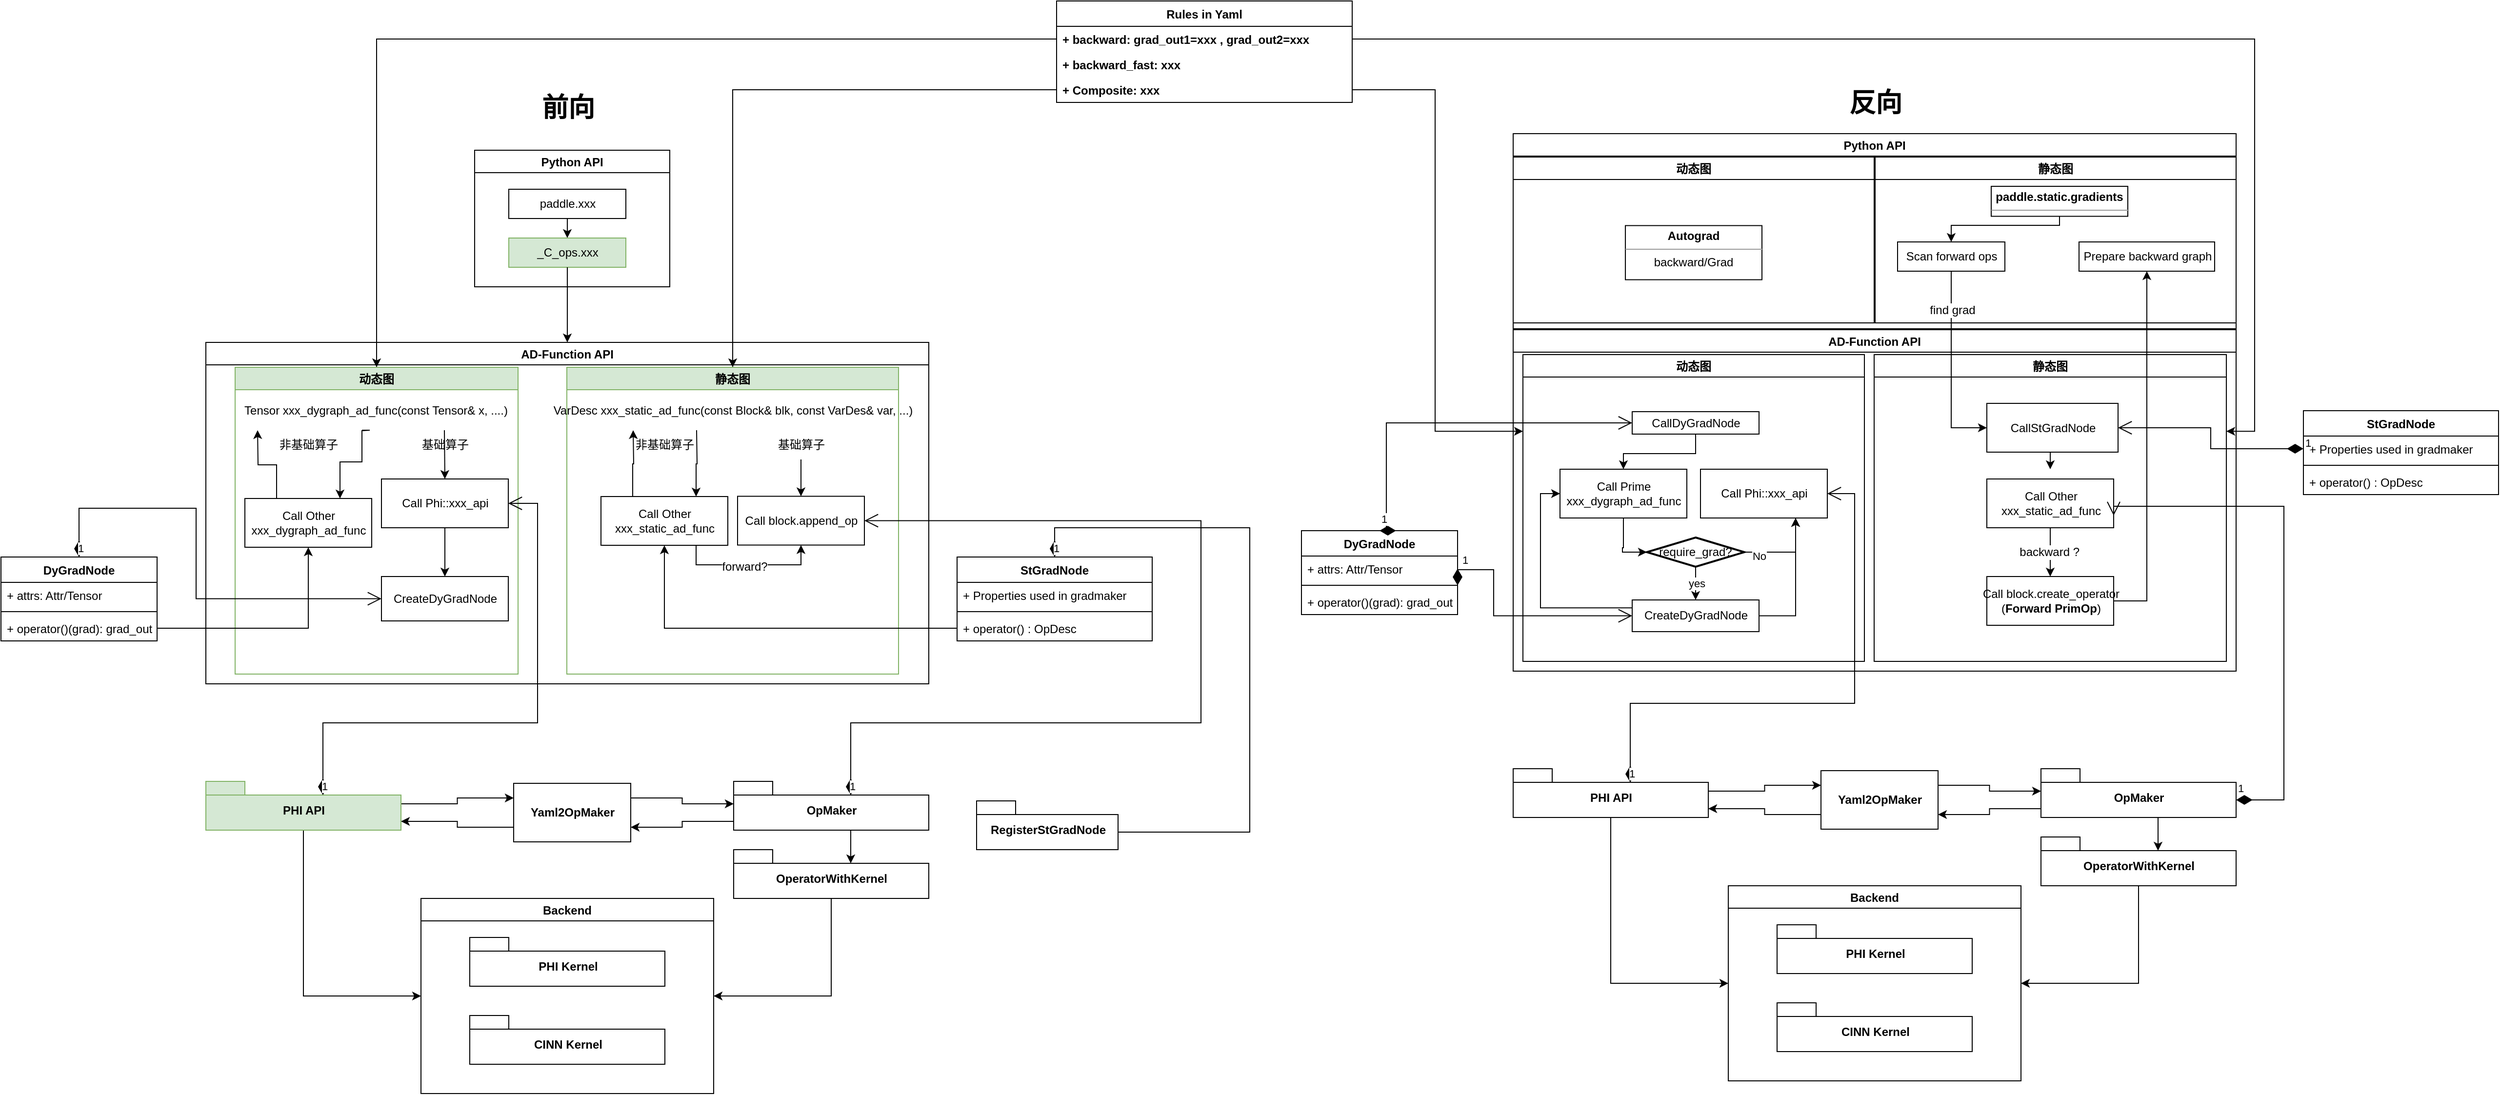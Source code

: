 <mxfile version="20.2.5" type="github">
  <diagram id="AyWnoLKwbGapCT2SXxWh" name="Page-1">
    <mxGraphModel dx="2111" dy="1885" grid="1" gridSize="10" guides="1" tooltips="1" connect="1" arrows="1" fold="1" page="1" pageScale="1" pageWidth="850" pageHeight="1100" math="0" shadow="0">
      <root>
        <mxCell id="0" />
        <mxCell id="1" parent="0" />
        <mxCell id="U-4zYPPOTee5trkrOgwL-1" value="Python API" style="swimlane;" parent="1" vertex="1">
          <mxGeometry x="375.5" y="73" width="200" height="140" as="geometry" />
        </mxCell>
        <mxCell id="U-4zYPPOTee5trkrOgwL-66" style="edgeStyle=orthogonalEdgeStyle;rounded=0;orthogonalLoop=1;jettySize=auto;html=1;exitX=0.5;exitY=1;exitDx=0;exitDy=0;entryX=0.5;entryY=0;entryDx=0;entryDy=0;" parent="U-4zYPPOTee5trkrOgwL-1" source="U-4zYPPOTee5trkrOgwL-5" target="U-4zYPPOTee5trkrOgwL-8" edge="1">
          <mxGeometry relative="1" as="geometry" />
        </mxCell>
        <mxCell id="U-4zYPPOTee5trkrOgwL-5" value="paddle.xxx" style="rounded=0;whiteSpace=wrap;html=1;" parent="U-4zYPPOTee5trkrOgwL-1" vertex="1">
          <mxGeometry x="35" y="40" width="120" height="30" as="geometry" />
        </mxCell>
        <mxCell id="U-4zYPPOTee5trkrOgwL-8" value="_C_ops.xxx" style="rounded=0;whiteSpace=wrap;html=1;fillColor=#d5e8d4;strokeColor=#82b366;" parent="U-4zYPPOTee5trkrOgwL-1" vertex="1">
          <mxGeometry x="35" y="90" width="120" height="30" as="geometry" />
        </mxCell>
        <mxCell id="U-4zYPPOTee5trkrOgwL-2" value="AD-Function API" style="swimlane;startSize=23;" parent="1" vertex="1">
          <mxGeometry x="100" y="270" width="741" height="350" as="geometry" />
        </mxCell>
        <mxCell id="U-4zYPPOTee5trkrOgwL-11" value="动态图" style="swimlane;fillColor=#d5e8d4;strokeColor=#82b366;" parent="U-4zYPPOTee5trkrOgwL-2" vertex="1">
          <mxGeometry x="30" y="25.5" width="290" height="314.5" as="geometry" />
        </mxCell>
        <mxCell id="U-4zYPPOTee5trkrOgwL-17" value="Call Other&lt;br&gt;xxx_dygraph_ad_func" style="html=1;" parent="U-4zYPPOTee5trkrOgwL-11" vertex="1">
          <mxGeometry x="10" y="134.5" width="130" height="50" as="geometry" />
        </mxCell>
        <mxCell id="U-4zYPPOTee5trkrOgwL-18" value="Tensor xxx_dygraph_ad_func(const Tensor&amp;amp; x, ....)" style="text;html=1;align=center;verticalAlign=middle;resizable=0;points=[];autosize=1;strokeColor=none;fillColor=none;" parent="U-4zYPPOTee5trkrOgwL-11" vertex="1">
          <mxGeometry x="-1" y="29.5" width="290" height="30" as="geometry" />
        </mxCell>
        <mxCell id="U-4zYPPOTee5trkrOgwL-21" style="edgeStyle=orthogonalEdgeStyle;rounded=0;orthogonalLoop=1;jettySize=auto;html=1;entryX=0.75;entryY=0;entryDx=0;entryDy=0;" parent="U-4zYPPOTee5trkrOgwL-11" target="U-4zYPPOTee5trkrOgwL-17" edge="1">
          <mxGeometry relative="1" as="geometry">
            <mxPoint x="53" y="74.5" as="targetPoint" />
            <mxPoint x="130" y="64.5" as="sourcePoint" />
            <Array as="points">
              <mxPoint x="138" y="65" />
              <mxPoint x="130" y="65" />
              <mxPoint x="130" y="97" />
              <mxPoint x="108" y="97" />
            </Array>
          </mxGeometry>
        </mxCell>
        <mxCell id="U-4zYPPOTee5trkrOgwL-23" value="CreateDyGradNode" style="html=1;" parent="U-4zYPPOTee5trkrOgwL-11" vertex="1">
          <mxGeometry x="150" y="214.5" width="130" height="45.5" as="geometry" />
        </mxCell>
        <mxCell id="U-4zYPPOTee5trkrOgwL-27" style="edgeStyle=orthogonalEdgeStyle;rounded=0;orthogonalLoop=1;jettySize=auto;html=1;exitX=0.5;exitY=1;exitDx=0;exitDy=0;entryX=0.5;entryY=0;entryDx=0;entryDy=0;" parent="U-4zYPPOTee5trkrOgwL-11" source="U-4zYPPOTee5trkrOgwL-24" target="U-4zYPPOTee5trkrOgwL-23" edge="1">
          <mxGeometry relative="1" as="geometry" />
        </mxCell>
        <mxCell id="U-4zYPPOTee5trkrOgwL-24" value="Call Phi::xxx_api" style="html=1;" parent="U-4zYPPOTee5trkrOgwL-11" vertex="1">
          <mxGeometry x="150" y="114.5" width="130" height="50" as="geometry" />
        </mxCell>
        <mxCell id="U-4zYPPOTee5trkrOgwL-28" style="edgeStyle=orthogonalEdgeStyle;rounded=0;orthogonalLoop=1;jettySize=auto;html=1;exitX=0.5;exitY=1;exitDx=0;exitDy=0;entryX=0.5;entryY=0;entryDx=0;entryDy=0;" parent="U-4zYPPOTee5trkrOgwL-11" target="U-4zYPPOTee5trkrOgwL-24" edge="1">
          <mxGeometry relative="1" as="geometry">
            <mxPoint x="214.5" y="64.5" as="sourcePoint" />
            <mxPoint x="214.5" y="134.5" as="targetPoint" />
          </mxGeometry>
        </mxCell>
        <mxCell id="U-4zYPPOTee5trkrOgwL-157" value="非基础算子" style="text;html=1;align=center;verticalAlign=middle;resizable=0;points=[];autosize=1;strokeColor=none;fillColor=none;" parent="U-4zYPPOTee5trkrOgwL-11" vertex="1">
          <mxGeometry x="35" y="64.5" width="80" height="30" as="geometry" />
        </mxCell>
        <mxCell id="U-4zYPPOTee5trkrOgwL-158" value="基础算子" style="text;html=1;align=center;verticalAlign=middle;resizable=0;points=[];autosize=1;strokeColor=none;fillColor=none;" parent="U-4zYPPOTee5trkrOgwL-11" vertex="1">
          <mxGeometry x="180" y="64.5" width="70" height="30" as="geometry" />
        </mxCell>
        <mxCell id="U-4zYPPOTee5trkrOgwL-12" value="静态图" style="swimlane;fillColor=#d5e8d4;strokeColor=#82b366;" parent="U-4zYPPOTee5trkrOgwL-2" vertex="1">
          <mxGeometry x="370" y="25.5" width="340" height="314.5" as="geometry" />
        </mxCell>
        <mxCell id="U-4zYPPOTee5trkrOgwL-29" value="VarDesc xxx_static_ad_func(const Block&amp;amp; blk, const VarDes&amp;amp; var, ...)" style="text;html=1;align=center;verticalAlign=middle;resizable=0;points=[];autosize=1;strokeColor=none;fillColor=none;" parent="U-4zYPPOTee5trkrOgwL-12" vertex="1">
          <mxGeometry x="-25" y="29.5" width="390" height="30" as="geometry" />
        </mxCell>
        <mxCell id="QqBWsTk6ncDFSa_v0es3-14" style="edgeStyle=orthogonalEdgeStyle;rounded=0;orthogonalLoop=1;jettySize=auto;html=1;exitX=0.75;exitY=1;exitDx=0;exitDy=0;entryX=0.5;entryY=1;entryDx=0;entryDy=0;fontSize=12;" edge="1" parent="U-4zYPPOTee5trkrOgwL-12" source="U-4zYPPOTee5trkrOgwL-41" target="U-4zYPPOTee5trkrOgwL-46">
          <mxGeometry relative="1" as="geometry" />
        </mxCell>
        <mxCell id="QqBWsTk6ncDFSa_v0es3-17" value="forward?" style="edgeLabel;html=1;align=center;verticalAlign=middle;resizable=0;points=[];fontSize=12;" vertex="1" connectable="0" parent="QqBWsTk6ncDFSa_v0es3-14">
          <mxGeometry x="-0.073" y="-2" relative="1" as="geometry">
            <mxPoint x="1" as="offset" />
          </mxGeometry>
        </mxCell>
        <mxCell id="U-4zYPPOTee5trkrOgwL-41" value="Call Other&lt;br&gt;xxx_static_ad_func" style="html=1;" parent="U-4zYPPOTee5trkrOgwL-12" vertex="1">
          <mxGeometry x="35" y="132.5" width="130" height="50" as="geometry" />
        </mxCell>
        <mxCell id="U-4zYPPOTee5trkrOgwL-42" style="edgeStyle=orthogonalEdgeStyle;rounded=0;orthogonalLoop=1;jettySize=auto;html=1;exitX=0.4;exitY=1.167;exitDx=0;exitDy=0;entryX=0.75;entryY=0;entryDx=0;entryDy=0;exitPerimeter=0;" parent="U-4zYPPOTee5trkrOgwL-12" target="U-4zYPPOTee5trkrOgwL-41" edge="1">
          <mxGeometry relative="1" as="geometry">
            <mxPoint x="-32" y="-221" as="targetPoint" />
            <mxPoint x="133" y="64.51" as="sourcePoint" />
          </mxGeometry>
        </mxCell>
        <mxCell id="U-4zYPPOTee5trkrOgwL-46" value="Call block.append_op" style="html=1;" parent="U-4zYPPOTee5trkrOgwL-12" vertex="1">
          <mxGeometry x="175" y="132.25" width="130" height="50" as="geometry" />
        </mxCell>
        <mxCell id="U-4zYPPOTee5trkrOgwL-47" style="edgeStyle=orthogonalEdgeStyle;rounded=0;orthogonalLoop=1;jettySize=auto;html=1;exitX=0.5;exitY=1;exitDx=0;exitDy=0;entryX=0.5;entryY=0;entryDx=0;entryDy=0;startArrow=none;" parent="U-4zYPPOTee5trkrOgwL-12" source="U-4zYPPOTee5trkrOgwL-174" target="U-4zYPPOTee5trkrOgwL-46" edge="1">
          <mxGeometry relative="1" as="geometry">
            <mxPoint x="239.5" y="64.5" as="sourcePoint" />
            <mxPoint x="129.5" y="-161" as="targetPoint" />
          </mxGeometry>
        </mxCell>
        <mxCell id="U-4zYPPOTee5trkrOgwL-48" style="edgeStyle=orthogonalEdgeStyle;rounded=0;orthogonalLoop=1;jettySize=auto;html=1;exitX=0.25;exitY=0;exitDx=0;exitDy=0;" parent="U-4zYPPOTee5trkrOgwL-12" source="U-4zYPPOTee5trkrOgwL-41" edge="1">
          <mxGeometry relative="1" as="geometry">
            <mxPoint x="68" y="64.5" as="targetPoint" />
          </mxGeometry>
        </mxCell>
        <mxCell id="U-4zYPPOTee5trkrOgwL-173" value="非基础算子" style="text;html=1;align=center;verticalAlign=middle;resizable=0;points=[];autosize=1;strokeColor=none;fillColor=none;" parent="U-4zYPPOTee5trkrOgwL-12" vertex="1">
          <mxGeometry x="60" y="64.5" width="80" height="30" as="geometry" />
        </mxCell>
        <mxCell id="U-4zYPPOTee5trkrOgwL-174" value="基础算子" style="text;html=1;align=center;verticalAlign=middle;resizable=0;points=[];autosize=1;strokeColor=none;fillColor=none;" parent="U-4zYPPOTee5trkrOgwL-12" vertex="1">
          <mxGeometry x="205" y="64.5" width="70" height="30" as="geometry" />
        </mxCell>
        <mxCell id="U-4zYPPOTee5trkrOgwL-20" style="edgeStyle=orthogonalEdgeStyle;rounded=0;orthogonalLoop=1;jettySize=auto;html=1;exitX=0.25;exitY=0;exitDx=0;exitDy=0;" parent="1" source="U-4zYPPOTee5trkrOgwL-17" edge="1">
          <mxGeometry relative="1" as="geometry">
            <mxPoint x="153" y="360" as="targetPoint" />
          </mxGeometry>
        </mxCell>
        <mxCell id="U-4zYPPOTee5trkrOgwL-49" value="StGradNode" style="swimlane;fontStyle=1;align=center;verticalAlign=top;childLayout=stackLayout;horizontal=1;startSize=26;horizontalStack=0;resizeParent=1;resizeParentMax=0;resizeLast=0;collapsible=1;marginBottom=0;" parent="1" vertex="1">
          <mxGeometry x="870" y="490" width="200" height="86" as="geometry" />
        </mxCell>
        <mxCell id="U-4zYPPOTee5trkrOgwL-50" value="+ Properties used in gradmaker" style="text;strokeColor=none;fillColor=none;align=left;verticalAlign=top;spacingLeft=4;spacingRight=4;overflow=hidden;rotatable=0;points=[[0,0.5],[1,0.5]];portConstraint=eastwest;" parent="U-4zYPPOTee5trkrOgwL-49" vertex="1">
          <mxGeometry y="26" width="200" height="26" as="geometry" />
        </mxCell>
        <mxCell id="U-4zYPPOTee5trkrOgwL-51" value="" style="line;strokeWidth=1;fillColor=none;align=left;verticalAlign=middle;spacingTop=-1;spacingLeft=3;spacingRight=3;rotatable=0;labelPosition=right;points=[];portConstraint=eastwest;" parent="U-4zYPPOTee5trkrOgwL-49" vertex="1">
          <mxGeometry y="52" width="200" height="8" as="geometry" />
        </mxCell>
        <mxCell id="U-4zYPPOTee5trkrOgwL-52" value="+ operator() : OpDesc" style="text;strokeColor=none;fillColor=none;align=left;verticalAlign=top;spacingLeft=4;spacingRight=4;overflow=hidden;rotatable=0;points=[[0,0.5],[1,0.5]];portConstraint=eastwest;" parent="U-4zYPPOTee5trkrOgwL-49" vertex="1">
          <mxGeometry y="60" width="200" height="26" as="geometry" />
        </mxCell>
        <mxCell id="U-4zYPPOTee5trkrOgwL-53" value="DyGradNode" style="swimlane;fontStyle=1;align=center;verticalAlign=top;childLayout=stackLayout;horizontal=1;startSize=26;horizontalStack=0;resizeParent=1;resizeParentMax=0;resizeLast=0;collapsible=1;marginBottom=0;" parent="1" vertex="1">
          <mxGeometry x="-110" y="490" width="160" height="86" as="geometry" />
        </mxCell>
        <mxCell id="U-4zYPPOTee5trkrOgwL-54" value="+ attrs: Attr/Tensor" style="text;strokeColor=none;fillColor=none;align=left;verticalAlign=top;spacingLeft=4;spacingRight=4;overflow=hidden;rotatable=0;points=[[0,0.5],[1,0.5]];portConstraint=eastwest;" parent="U-4zYPPOTee5trkrOgwL-53" vertex="1">
          <mxGeometry y="26" width="160" height="26" as="geometry" />
        </mxCell>
        <mxCell id="U-4zYPPOTee5trkrOgwL-55" value="" style="line;strokeWidth=1;fillColor=none;align=left;verticalAlign=middle;spacingTop=-1;spacingLeft=3;spacingRight=3;rotatable=0;labelPosition=right;points=[];portConstraint=eastwest;" parent="U-4zYPPOTee5trkrOgwL-53" vertex="1">
          <mxGeometry y="52" width="160" height="8" as="geometry" />
        </mxCell>
        <mxCell id="U-4zYPPOTee5trkrOgwL-56" value="+ operator()(grad): grad_out" style="text;strokeColor=none;fillColor=none;align=left;verticalAlign=top;spacingLeft=4;spacingRight=4;overflow=hidden;rotatable=0;points=[[0,0.5],[1,0.5]];portConstraint=eastwest;" parent="U-4zYPPOTee5trkrOgwL-53" vertex="1">
          <mxGeometry y="60" width="160" height="26" as="geometry" />
        </mxCell>
        <mxCell id="U-4zYPPOTee5trkrOgwL-61" value="1" style="endArrow=open;html=1;endSize=12;startArrow=diamondThin;startSize=14;startFill=1;edgeStyle=orthogonalEdgeStyle;align=left;verticalAlign=bottom;rounded=0;exitX=0.5;exitY=0;exitDx=0;exitDy=0;entryX=0;entryY=0;entryDx=70;entryDy=32;entryPerimeter=0;" parent="1" source="U-4zYPPOTee5trkrOgwL-49" target="QqBWsTk6ncDFSa_v0es3-11" edge="1">
          <mxGeometry x="-1" y="3" relative="1" as="geometry">
            <mxPoint x="910" y="330" as="sourcePoint" />
            <mxPoint x="1020" y="752" as="targetPoint" />
            <Array as="points">
              <mxPoint x="970" y="460" />
              <mxPoint x="1170" y="460" />
              <mxPoint x="1170" y="772" />
            </Array>
          </mxGeometry>
        </mxCell>
        <mxCell id="U-4zYPPOTee5trkrOgwL-62" value="1" style="endArrow=open;html=1;endSize=12;startArrow=diamondThin;startSize=14;startFill=1;edgeStyle=orthogonalEdgeStyle;align=left;verticalAlign=bottom;rounded=0;exitX=0.5;exitY=0;exitDx=0;exitDy=0;entryX=0;entryY=0.5;entryDx=0;entryDy=0;" parent="1" source="U-4zYPPOTee5trkrOgwL-53" target="U-4zYPPOTee5trkrOgwL-23" edge="1">
          <mxGeometry x="-1" y="3" relative="1" as="geometry">
            <mxPoint x="-60" y="410" as="sourcePoint" />
            <mxPoint x="100" y="410" as="targetPoint" />
            <Array as="points">
              <mxPoint x="-30" y="440" />
              <mxPoint x="90" y="440" />
              <mxPoint x="90" y="533" />
            </Array>
          </mxGeometry>
        </mxCell>
        <mxCell id="U-4zYPPOTee5trkrOgwL-67" style="edgeStyle=orthogonalEdgeStyle;rounded=0;orthogonalLoop=1;jettySize=auto;html=1;exitX=0.5;exitY=1;exitDx=0;exitDy=0;entryX=0.5;entryY=0;entryDx=0;entryDy=0;" parent="1" source="U-4zYPPOTee5trkrOgwL-8" target="U-4zYPPOTee5trkrOgwL-2" edge="1">
          <mxGeometry relative="1" as="geometry" />
        </mxCell>
        <mxCell id="U-4zYPPOTee5trkrOgwL-72" style="edgeStyle=orthogonalEdgeStyle;rounded=0;orthogonalLoop=1;jettySize=auto;html=1;exitX=0;exitY=0;exitDx=200;exitDy=23;exitPerimeter=0;entryX=0;entryY=0.25;entryDx=0;entryDy=0;" parent="1" source="U-4zYPPOTee5trkrOgwL-69" target="U-4zYPPOTee5trkrOgwL-87" edge="1">
          <mxGeometry relative="1" as="geometry" />
        </mxCell>
        <mxCell id="U-4zYPPOTee5trkrOgwL-75" style="edgeStyle=orthogonalEdgeStyle;rounded=0;orthogonalLoop=1;jettySize=auto;html=1;exitX=0.5;exitY=1;exitDx=0;exitDy=0;exitPerimeter=0;entryX=0;entryY=0.5;entryDx=0;entryDy=0;" parent="1" source="U-4zYPPOTee5trkrOgwL-69" target="U-4zYPPOTee5trkrOgwL-79" edge="1">
          <mxGeometry relative="1" as="geometry">
            <mxPoint x="248" y="992.0" as="targetPoint" />
          </mxGeometry>
        </mxCell>
        <mxCell id="U-4zYPPOTee5trkrOgwL-69" value="PHI API" style="shape=folder;fontStyle=1;spacingTop=10;tabWidth=40;tabHeight=14;tabPosition=left;html=1;fillColor=#d5e8d4;strokeColor=#82b366;" parent="1" vertex="1">
          <mxGeometry x="100" y="720" width="200" height="50" as="geometry" />
        </mxCell>
        <mxCell id="U-4zYPPOTee5trkrOgwL-76" style="edgeStyle=orthogonalEdgeStyle;rounded=0;orthogonalLoop=1;jettySize=auto;html=1;exitX=0.5;exitY=1;exitDx=0;exitDy=0;exitPerimeter=0;entryX=0;entryY=0;entryDx=120;entryDy=14;entryPerimeter=0;" parent="1" source="U-4zYPPOTee5trkrOgwL-70" target="U-4zYPPOTee5trkrOgwL-71" edge="1">
          <mxGeometry relative="1" as="geometry" />
        </mxCell>
        <mxCell id="U-4zYPPOTee5trkrOgwL-91" style="edgeStyle=orthogonalEdgeStyle;rounded=0;orthogonalLoop=1;jettySize=auto;html=1;exitX=0;exitY=0;exitDx=0;exitDy=41;exitPerimeter=0;entryX=1;entryY=0.75;entryDx=0;entryDy=0;" parent="1" source="U-4zYPPOTee5trkrOgwL-70" target="U-4zYPPOTee5trkrOgwL-87" edge="1">
          <mxGeometry relative="1" as="geometry" />
        </mxCell>
        <mxCell id="U-4zYPPOTee5trkrOgwL-70" value="OpMaker" style="shape=folder;fontStyle=1;spacingTop=10;tabWidth=40;tabHeight=14;tabPosition=left;html=1;" parent="1" vertex="1">
          <mxGeometry x="641" y="720" width="200" height="50" as="geometry" />
        </mxCell>
        <mxCell id="U-4zYPPOTee5trkrOgwL-82" style="edgeStyle=orthogonalEdgeStyle;rounded=0;orthogonalLoop=1;jettySize=auto;html=1;exitX=0.5;exitY=1;exitDx=0;exitDy=0;exitPerimeter=0;entryX=1;entryY=0.5;entryDx=0;entryDy=0;" parent="1" source="U-4zYPPOTee5trkrOgwL-71" target="U-4zYPPOTee5trkrOgwL-79" edge="1">
          <mxGeometry relative="1" as="geometry" />
        </mxCell>
        <mxCell id="U-4zYPPOTee5trkrOgwL-71" value="OperatorWithKernel" style="shape=folder;fontStyle=1;spacingTop=10;tabWidth=40;tabHeight=14;tabPosition=left;html=1;" parent="1" vertex="1">
          <mxGeometry x="641" y="790" width="200" height="50" as="geometry" />
        </mxCell>
        <mxCell id="U-4zYPPOTee5trkrOgwL-79" value="Backend" style="swimlane;" parent="1" vertex="1">
          <mxGeometry x="320.5" y="840" width="300" height="200" as="geometry" />
        </mxCell>
        <mxCell id="U-4zYPPOTee5trkrOgwL-80" value="PHI Kernel" style="shape=folder;fontStyle=1;spacingTop=10;tabWidth=40;tabHeight=14;tabPosition=left;html=1;" parent="U-4zYPPOTee5trkrOgwL-79" vertex="1">
          <mxGeometry x="50" y="40" width="200" height="50" as="geometry" />
        </mxCell>
        <mxCell id="U-4zYPPOTee5trkrOgwL-81" value="CINN Kernel" style="shape=folder;fontStyle=1;spacingTop=10;tabWidth=40;tabHeight=14;tabPosition=left;html=1;" parent="U-4zYPPOTee5trkrOgwL-79" vertex="1">
          <mxGeometry x="50" y="120" width="200" height="50" as="geometry" />
        </mxCell>
        <mxCell id="U-4zYPPOTee5trkrOgwL-88" style="edgeStyle=orthogonalEdgeStyle;rounded=0;orthogonalLoop=1;jettySize=auto;html=1;exitX=1;exitY=0.25;exitDx=0;exitDy=0;entryX=0;entryY=0;entryDx=0;entryDy=23;entryPerimeter=0;" parent="1" source="U-4zYPPOTee5trkrOgwL-87" target="U-4zYPPOTee5trkrOgwL-70" edge="1">
          <mxGeometry relative="1" as="geometry" />
        </mxCell>
        <mxCell id="U-4zYPPOTee5trkrOgwL-92" style="edgeStyle=orthogonalEdgeStyle;rounded=0;orthogonalLoop=1;jettySize=auto;html=1;exitX=0;exitY=0.75;exitDx=0;exitDy=0;entryX=0;entryY=0;entryDx=200;entryDy=41;entryPerimeter=0;" parent="1" source="U-4zYPPOTee5trkrOgwL-87" target="U-4zYPPOTee5trkrOgwL-69" edge="1">
          <mxGeometry relative="1" as="geometry" />
        </mxCell>
        <mxCell id="U-4zYPPOTee5trkrOgwL-87" value="&lt;b&gt;Yaml2OpMaker&lt;/b&gt;" style="rounded=0;whiteSpace=wrap;html=1;" parent="1" vertex="1">
          <mxGeometry x="415.5" y="722" width="120" height="60" as="geometry" />
        </mxCell>
        <mxCell id="U-4zYPPOTee5trkrOgwL-94" value="Python API" style="swimlane;" parent="1" vertex="1">
          <mxGeometry x="1440" y="56" width="741" height="200" as="geometry" />
        </mxCell>
        <mxCell id="U-4zYPPOTee5trkrOgwL-151" value="静态图" style="swimlane;" parent="U-4zYPPOTee5trkrOgwL-94" vertex="1">
          <mxGeometry x="371" y="24" width="370" height="170" as="geometry" />
        </mxCell>
        <mxCell id="U-4zYPPOTee5trkrOgwL-186" style="edgeStyle=orthogonalEdgeStyle;rounded=0;orthogonalLoop=1;jettySize=auto;html=1;exitX=0.5;exitY=1;exitDx=0;exitDy=0;entryX=0.5;entryY=0;entryDx=0;entryDy=0;" parent="U-4zYPPOTee5trkrOgwL-151" source="U-4zYPPOTee5trkrOgwL-154" target="U-4zYPPOTee5trkrOgwL-156" edge="1">
          <mxGeometry relative="1" as="geometry">
            <Array as="points">
              <mxPoint x="189" y="70" />
              <mxPoint x="78" y="70" />
            </Array>
          </mxGeometry>
        </mxCell>
        <mxCell id="U-4zYPPOTee5trkrOgwL-154" value="&lt;p style=&quot;margin:0px;margin-top:4px;text-align:center;&quot;&gt;&lt;b&gt;paddle.static.gradients&lt;/b&gt;&lt;/p&gt;&lt;hr size=&quot;1&quot;&gt;&lt;div style=&quot;text-align: center; height: 2px;&quot;&gt;&lt;br&gt;&lt;/div&gt;" style="verticalAlign=top;align=left;overflow=fill;fontSize=12;fontFamily=Helvetica;html=1;" parent="U-4zYPPOTee5trkrOgwL-151" vertex="1">
          <mxGeometry x="119" y="30" width="140" height="30.75" as="geometry" />
        </mxCell>
        <mxCell id="U-4zYPPOTee5trkrOgwL-156" value="Scan forward ops" style="html=1;" parent="U-4zYPPOTee5trkrOgwL-151" vertex="1">
          <mxGeometry x="23" y="87" width="110" height="30" as="geometry" />
        </mxCell>
        <mxCell id="QqBWsTk6ncDFSa_v0es3-1" value="Prepare backward graph" style="html=1;" vertex="1" parent="U-4zYPPOTee5trkrOgwL-151">
          <mxGeometry x="209" y="87" width="139" height="30" as="geometry" />
        </mxCell>
        <mxCell id="U-4zYPPOTee5trkrOgwL-98" value="AD-Function API" style="swimlane;startSize=23;" parent="1" vertex="1">
          <mxGeometry x="1440" y="257" width="741" height="350" as="geometry" />
        </mxCell>
        <mxCell id="U-4zYPPOTee5trkrOgwL-99" value="动态图" style="swimlane;" parent="U-4zYPPOTee5trkrOgwL-98" vertex="1">
          <mxGeometry x="10" y="25.5" width="350" height="314.5" as="geometry" />
        </mxCell>
        <mxCell id="U-4zYPPOTee5trkrOgwL-162" style="edgeStyle=orthogonalEdgeStyle;rounded=0;orthogonalLoop=1;jettySize=auto;html=1;exitX=0.5;exitY=1;exitDx=0;exitDy=0;entryX=0;entryY=0.5;entryDx=0;entryDy=0;entryPerimeter=0;" parent="U-4zYPPOTee5trkrOgwL-99" source="U-4zYPPOTee5trkrOgwL-100" target="U-4zYPPOTee5trkrOgwL-161" edge="1">
          <mxGeometry relative="1" as="geometry">
            <Array as="points">
              <mxPoint x="103" y="198" />
              <mxPoint x="102" y="203" />
            </Array>
          </mxGeometry>
        </mxCell>
        <mxCell id="U-4zYPPOTee5trkrOgwL-100" value="Call Prime&lt;br&gt;xxx_dygraph_ad_func" style="html=1;" parent="U-4zYPPOTee5trkrOgwL-99" vertex="1">
          <mxGeometry x="38" y="117.5" width="130" height="50" as="geometry" />
        </mxCell>
        <mxCell id="U-4zYPPOTee5trkrOgwL-106" value="Call Phi::xxx_api" style="html=1;" parent="U-4zYPPOTee5trkrOgwL-99" vertex="1">
          <mxGeometry x="182" y="117.5" width="130" height="50" as="geometry" />
        </mxCell>
        <mxCell id="U-4zYPPOTee5trkrOgwL-159" value="CallDyGradNode" style="html=1;" parent="U-4zYPPOTee5trkrOgwL-99" vertex="1">
          <mxGeometry x="112" y="58.5" width="130" height="23" as="geometry" />
        </mxCell>
        <mxCell id="U-4zYPPOTee5trkrOgwL-118" style="edgeStyle=orthogonalEdgeStyle;rounded=0;orthogonalLoop=1;jettySize=auto;html=1;exitX=0.5;exitY=1;exitDx=0;exitDy=0;entryX=0.5;entryY=0;entryDx=0;entryDy=0;" parent="U-4zYPPOTee5trkrOgwL-99" source="U-4zYPPOTee5trkrOgwL-159" target="U-4zYPPOTee5trkrOgwL-100" edge="1">
          <mxGeometry relative="1" as="geometry">
            <mxPoint x="75" y="64.5" as="targetPoint" />
          </mxGeometry>
        </mxCell>
        <mxCell id="U-4zYPPOTee5trkrOgwL-165" style="edgeStyle=orthogonalEdgeStyle;rounded=0;orthogonalLoop=1;jettySize=auto;html=1;exitX=0.5;exitY=1;exitDx=0;exitDy=0;exitPerimeter=0;entryX=0.5;entryY=0;entryDx=0;entryDy=0;" parent="U-4zYPPOTee5trkrOgwL-99" source="U-4zYPPOTee5trkrOgwL-161" target="U-4zYPPOTee5trkrOgwL-164" edge="1">
          <mxGeometry relative="1" as="geometry" />
        </mxCell>
        <mxCell id="U-4zYPPOTee5trkrOgwL-168" value="yes" style="edgeLabel;html=1;align=center;verticalAlign=middle;resizable=0;points=[];" parent="U-4zYPPOTee5trkrOgwL-165" vertex="1" connectable="0">
          <mxGeometry x="-0.03" y="1" relative="1" as="geometry">
            <mxPoint as="offset" />
          </mxGeometry>
        </mxCell>
        <mxCell id="U-4zYPPOTee5trkrOgwL-169" style="edgeStyle=orthogonalEdgeStyle;rounded=0;orthogonalLoop=1;jettySize=auto;html=1;exitX=1;exitY=0.5;exitDx=0;exitDy=0;exitPerimeter=0;entryX=0.75;entryY=1;entryDx=0;entryDy=0;" parent="U-4zYPPOTee5trkrOgwL-99" source="U-4zYPPOTee5trkrOgwL-161" target="U-4zYPPOTee5trkrOgwL-106" edge="1">
          <mxGeometry relative="1" as="geometry" />
        </mxCell>
        <mxCell id="U-4zYPPOTee5trkrOgwL-170" value="No" style="edgeLabel;html=1;align=center;verticalAlign=middle;resizable=0;points=[];" parent="U-4zYPPOTee5trkrOgwL-169" vertex="1" connectable="0">
          <mxGeometry x="-0.661" y="-4" relative="1" as="geometry">
            <mxPoint as="offset" />
          </mxGeometry>
        </mxCell>
        <mxCell id="U-4zYPPOTee5trkrOgwL-161" value="require_grad?" style="strokeWidth=2;html=1;shape=mxgraph.flowchart.decision;whiteSpace=wrap;" parent="U-4zYPPOTee5trkrOgwL-99" vertex="1">
          <mxGeometry x="127" y="187.5" width="100" height="30" as="geometry" />
        </mxCell>
        <mxCell id="U-4zYPPOTee5trkrOgwL-167" style="edgeStyle=orthogonalEdgeStyle;rounded=0;orthogonalLoop=1;jettySize=auto;html=1;exitX=1;exitY=0.5;exitDx=0;exitDy=0;entryX=0.75;entryY=1;entryDx=0;entryDy=0;" parent="U-4zYPPOTee5trkrOgwL-99" source="U-4zYPPOTee5trkrOgwL-164" target="U-4zYPPOTee5trkrOgwL-106" edge="1">
          <mxGeometry relative="1" as="geometry" />
        </mxCell>
        <mxCell id="QqBWsTk6ncDFSa_v0es3-8" style="edgeStyle=orthogonalEdgeStyle;rounded=0;orthogonalLoop=1;jettySize=auto;html=1;exitX=0;exitY=0.25;exitDx=0;exitDy=0;entryX=0;entryY=0.5;entryDx=0;entryDy=0;fontSize=27;" edge="1" parent="U-4zYPPOTee5trkrOgwL-99" source="U-4zYPPOTee5trkrOgwL-164" target="U-4zYPPOTee5trkrOgwL-100">
          <mxGeometry relative="1" as="geometry" />
        </mxCell>
        <mxCell id="U-4zYPPOTee5trkrOgwL-164" value="CreateDyGradNode" style="html=1;" parent="U-4zYPPOTee5trkrOgwL-99" vertex="1">
          <mxGeometry x="112" y="251.5" width="130" height="32.5" as="geometry" />
        </mxCell>
        <mxCell id="U-4zYPPOTee5trkrOgwL-108" value="静态图" style="swimlane;" parent="U-4zYPPOTee5trkrOgwL-98" vertex="1">
          <mxGeometry x="370" y="25.5" width="361" height="314.5" as="geometry" />
        </mxCell>
        <mxCell id="U-4zYPPOTee5trkrOgwL-116" style="edgeStyle=orthogonalEdgeStyle;rounded=0;orthogonalLoop=1;jettySize=auto;html=1;entryX=0.5;entryY=0;entryDx=0;entryDy=0;exitX=0.5;exitY=1;exitDx=0;exitDy=0;" parent="U-4zYPPOTee5trkrOgwL-108" source="U-4zYPPOTee5trkrOgwL-172" edge="1">
          <mxGeometry relative="1" as="geometry">
            <mxPoint x="175" y="97.5" as="sourcePoint" />
            <mxPoint x="180.5" y="117.5" as="targetPoint" />
          </mxGeometry>
        </mxCell>
        <mxCell id="U-4zYPPOTee5trkrOgwL-172" value="CallStGradNode" style="html=1;" parent="U-4zYPPOTee5trkrOgwL-108" vertex="1">
          <mxGeometry x="115.5" y="50" width="134.5" height="50" as="geometry" />
        </mxCell>
        <mxCell id="QqBWsTk6ncDFSa_v0es3-12" value="Call block.create_operator&lt;br&gt;(&lt;b&gt;Forward PrimOp&lt;/b&gt;)" style="html=1;" vertex="1" parent="U-4zYPPOTee5trkrOgwL-108">
          <mxGeometry x="115.5" y="227.5" width="130" height="50" as="geometry" />
        </mxCell>
        <mxCell id="QqBWsTk6ncDFSa_v0es3-18" value="backward ?&amp;nbsp;" style="edgeStyle=orthogonalEdgeStyle;rounded=0;orthogonalLoop=1;jettySize=auto;html=1;exitX=0.5;exitY=1;exitDx=0;exitDy=0;entryX=0.5;entryY=0;entryDx=0;entryDy=0;fontSize=12;" edge="1" parent="U-4zYPPOTee5trkrOgwL-108" source="QqBWsTk6ncDFSa_v0es3-13" target="QqBWsTk6ncDFSa_v0es3-12">
          <mxGeometry relative="1" as="geometry" />
        </mxCell>
        <mxCell id="QqBWsTk6ncDFSa_v0es3-13" value="Call Other&lt;br&gt;xxx_static_ad_func" style="html=1;" vertex="1" parent="U-4zYPPOTee5trkrOgwL-108">
          <mxGeometry x="115.5" y="127.5" width="130" height="50" as="geometry" />
        </mxCell>
        <mxCell id="U-4zYPPOTee5trkrOgwL-119" value="StGradNode" style="swimlane;fontStyle=1;align=center;verticalAlign=top;childLayout=stackLayout;horizontal=1;startSize=26;horizontalStack=0;resizeParent=1;resizeParentMax=0;resizeLast=0;collapsible=1;marginBottom=0;" parent="1" vertex="1">
          <mxGeometry x="2250" y="340" width="200" height="86" as="geometry" />
        </mxCell>
        <mxCell id="U-4zYPPOTee5trkrOgwL-120" value="+ Properties used in gradmaker" style="text;strokeColor=none;fillColor=none;align=left;verticalAlign=top;spacingLeft=4;spacingRight=4;overflow=hidden;rotatable=0;points=[[0,0.5],[1,0.5]];portConstraint=eastwest;" parent="U-4zYPPOTee5trkrOgwL-119" vertex="1">
          <mxGeometry y="26" width="200" height="26" as="geometry" />
        </mxCell>
        <mxCell id="U-4zYPPOTee5trkrOgwL-121" value="" style="line;strokeWidth=1;fillColor=none;align=left;verticalAlign=middle;spacingTop=-1;spacingLeft=3;spacingRight=3;rotatable=0;labelPosition=right;points=[];portConstraint=eastwest;" parent="U-4zYPPOTee5trkrOgwL-119" vertex="1">
          <mxGeometry y="52" width="200" height="8" as="geometry" />
        </mxCell>
        <mxCell id="U-4zYPPOTee5trkrOgwL-122" value="+ operator() : OpDesc" style="text;strokeColor=none;fillColor=none;align=left;verticalAlign=top;spacingLeft=4;spacingRight=4;overflow=hidden;rotatable=0;points=[[0,0.5],[1,0.5]];portConstraint=eastwest;" parent="U-4zYPPOTee5trkrOgwL-119" vertex="1">
          <mxGeometry y="60" width="200" height="26" as="geometry" />
        </mxCell>
        <mxCell id="U-4zYPPOTee5trkrOgwL-130" style="edgeStyle=orthogonalEdgeStyle;rounded=0;orthogonalLoop=1;jettySize=auto;html=1;exitX=0;exitY=0;exitDx=200;exitDy=23;exitPerimeter=0;entryX=0;entryY=0.25;entryDx=0;entryDy=0;" parent="1" source="U-4zYPPOTee5trkrOgwL-132" target="U-4zYPPOTee5trkrOgwL-145" edge="1">
          <mxGeometry relative="1" as="geometry" />
        </mxCell>
        <mxCell id="U-4zYPPOTee5trkrOgwL-131" style="edgeStyle=orthogonalEdgeStyle;rounded=0;orthogonalLoop=1;jettySize=auto;html=1;exitX=0.5;exitY=1;exitDx=0;exitDy=0;exitPerimeter=0;entryX=0;entryY=0.5;entryDx=0;entryDy=0;" parent="1" source="U-4zYPPOTee5trkrOgwL-132" target="U-4zYPPOTee5trkrOgwL-138" edge="1">
          <mxGeometry relative="1" as="geometry">
            <mxPoint x="1588" y="979.0" as="targetPoint" />
          </mxGeometry>
        </mxCell>
        <mxCell id="U-4zYPPOTee5trkrOgwL-132" value="PHI API" style="shape=folder;fontStyle=1;spacingTop=10;tabWidth=40;tabHeight=14;tabPosition=left;html=1;" parent="1" vertex="1">
          <mxGeometry x="1440" y="707" width="200" height="50" as="geometry" />
        </mxCell>
        <mxCell id="U-4zYPPOTee5trkrOgwL-133" style="edgeStyle=orthogonalEdgeStyle;rounded=0;orthogonalLoop=1;jettySize=auto;html=1;exitX=0.5;exitY=1;exitDx=0;exitDy=0;exitPerimeter=0;entryX=0;entryY=0;entryDx=120;entryDy=14;entryPerimeter=0;" parent="1" source="U-4zYPPOTee5trkrOgwL-135" target="U-4zYPPOTee5trkrOgwL-137" edge="1">
          <mxGeometry relative="1" as="geometry" />
        </mxCell>
        <mxCell id="U-4zYPPOTee5trkrOgwL-134" style="edgeStyle=orthogonalEdgeStyle;rounded=0;orthogonalLoop=1;jettySize=auto;html=1;exitX=0;exitY=0;exitDx=0;exitDy=41;exitPerimeter=0;entryX=1;entryY=0.75;entryDx=0;entryDy=0;" parent="1" source="U-4zYPPOTee5trkrOgwL-135" target="U-4zYPPOTee5trkrOgwL-145" edge="1">
          <mxGeometry relative="1" as="geometry" />
        </mxCell>
        <mxCell id="U-4zYPPOTee5trkrOgwL-135" value="OpMaker" style="shape=folder;fontStyle=1;spacingTop=10;tabWidth=40;tabHeight=14;tabPosition=left;html=1;" parent="1" vertex="1">
          <mxGeometry x="1981" y="707" width="200" height="50" as="geometry" />
        </mxCell>
        <mxCell id="U-4zYPPOTee5trkrOgwL-136" style="edgeStyle=orthogonalEdgeStyle;rounded=0;orthogonalLoop=1;jettySize=auto;html=1;exitX=0.5;exitY=1;exitDx=0;exitDy=0;exitPerimeter=0;entryX=1;entryY=0.5;entryDx=0;entryDy=0;" parent="1" source="U-4zYPPOTee5trkrOgwL-137" target="U-4zYPPOTee5trkrOgwL-138" edge="1">
          <mxGeometry relative="1" as="geometry" />
        </mxCell>
        <mxCell id="U-4zYPPOTee5trkrOgwL-137" value="OperatorWithKernel" style="shape=folder;fontStyle=1;spacingTop=10;tabWidth=40;tabHeight=14;tabPosition=left;html=1;" parent="1" vertex="1">
          <mxGeometry x="1981" y="777" width="200" height="50" as="geometry" />
        </mxCell>
        <mxCell id="U-4zYPPOTee5trkrOgwL-138" value="Backend" style="swimlane;" parent="1" vertex="1">
          <mxGeometry x="1660.5" y="827" width="300" height="200" as="geometry" />
        </mxCell>
        <mxCell id="U-4zYPPOTee5trkrOgwL-139" value="PHI Kernel" style="shape=folder;fontStyle=1;spacingTop=10;tabWidth=40;tabHeight=14;tabPosition=left;html=1;" parent="U-4zYPPOTee5trkrOgwL-138" vertex="1">
          <mxGeometry x="50" y="40" width="200" height="50" as="geometry" />
        </mxCell>
        <mxCell id="U-4zYPPOTee5trkrOgwL-140" value="CINN Kernel" style="shape=folder;fontStyle=1;spacingTop=10;tabWidth=40;tabHeight=14;tabPosition=left;html=1;" parent="U-4zYPPOTee5trkrOgwL-138" vertex="1">
          <mxGeometry x="50" y="120" width="200" height="50" as="geometry" />
        </mxCell>
        <mxCell id="U-4zYPPOTee5trkrOgwL-143" style="edgeStyle=orthogonalEdgeStyle;rounded=0;orthogonalLoop=1;jettySize=auto;html=1;exitX=1;exitY=0.25;exitDx=0;exitDy=0;entryX=0;entryY=0;entryDx=0;entryDy=23;entryPerimeter=0;" parent="1" source="U-4zYPPOTee5trkrOgwL-145" target="U-4zYPPOTee5trkrOgwL-135" edge="1">
          <mxGeometry relative="1" as="geometry" />
        </mxCell>
        <mxCell id="U-4zYPPOTee5trkrOgwL-144" style="edgeStyle=orthogonalEdgeStyle;rounded=0;orthogonalLoop=1;jettySize=auto;html=1;exitX=0;exitY=0.75;exitDx=0;exitDy=0;entryX=0;entryY=0;entryDx=200;entryDy=41;entryPerimeter=0;" parent="1" source="U-4zYPPOTee5trkrOgwL-145" target="U-4zYPPOTee5trkrOgwL-132" edge="1">
          <mxGeometry relative="1" as="geometry" />
        </mxCell>
        <mxCell id="U-4zYPPOTee5trkrOgwL-145" value="&lt;b&gt;Yaml2OpMaker&lt;/b&gt;" style="rounded=0;whiteSpace=wrap;html=1;" parent="1" vertex="1">
          <mxGeometry x="1755.5" y="709" width="120" height="60" as="geometry" />
        </mxCell>
        <mxCell id="U-4zYPPOTee5trkrOgwL-150" value="动态图" style="swimlane;" parent="1" vertex="1">
          <mxGeometry x="1440" y="80" width="370" height="170" as="geometry" />
        </mxCell>
        <mxCell id="U-4zYPPOTee5trkrOgwL-152" value="&lt;p style=&quot;margin:0px;margin-top:4px;text-align:center;&quot;&gt;&lt;b&gt;Autograd&lt;/b&gt;&lt;/p&gt;&lt;hr size=&quot;1&quot;&gt;&lt;div style=&quot;text-align: center; height: 2px;&quot;&gt;backward/Grad&lt;/div&gt;" style="verticalAlign=top;align=left;overflow=fill;fontSize=12;fontFamily=Helvetica;html=1;" parent="U-4zYPPOTee5trkrOgwL-150" vertex="1">
          <mxGeometry x="115" y="70.25" width="140" height="55.5" as="geometry" />
        </mxCell>
        <mxCell id="U-4zYPPOTee5trkrOgwL-123" value="DyGradNode" style="swimlane;fontStyle=1;align=center;verticalAlign=top;childLayout=stackLayout;horizontal=1;startSize=26;horizontalStack=0;resizeParent=1;resizeParentMax=0;resizeLast=0;collapsible=1;marginBottom=0;" parent="1" vertex="1">
          <mxGeometry x="1223" y="463" width="160" height="86" as="geometry" />
        </mxCell>
        <mxCell id="U-4zYPPOTee5trkrOgwL-124" value="+ attrs: Attr/Tensor" style="text;strokeColor=none;fillColor=none;align=left;verticalAlign=top;spacingLeft=4;spacingRight=4;overflow=hidden;rotatable=0;points=[[0,0.5],[1,0.5]];portConstraint=eastwest;" parent="U-4zYPPOTee5trkrOgwL-123" vertex="1">
          <mxGeometry y="26" width="160" height="26" as="geometry" />
        </mxCell>
        <mxCell id="U-4zYPPOTee5trkrOgwL-125" value="" style="line;strokeWidth=1;fillColor=none;align=left;verticalAlign=middle;spacingTop=-1;spacingLeft=3;spacingRight=3;rotatable=0;labelPosition=right;points=[];portConstraint=eastwest;" parent="U-4zYPPOTee5trkrOgwL-123" vertex="1">
          <mxGeometry y="52" width="160" height="8" as="geometry" />
        </mxCell>
        <mxCell id="U-4zYPPOTee5trkrOgwL-126" value="+ operator()(grad): grad_out" style="text;strokeColor=none;fillColor=none;align=left;verticalAlign=top;spacingLeft=4;spacingRight=4;overflow=hidden;rotatable=0;points=[[0,0.5],[1,0.5]];portConstraint=eastwest;" parent="U-4zYPPOTee5trkrOgwL-123" vertex="1">
          <mxGeometry y="60" width="160" height="26" as="geometry" />
        </mxCell>
        <mxCell id="U-4zYPPOTee5trkrOgwL-128" value="1" style="endArrow=open;html=1;endSize=12;startArrow=diamondThin;startSize=14;startFill=1;edgeStyle=orthogonalEdgeStyle;align=left;verticalAlign=bottom;rounded=0;exitX=0.5;exitY=0;exitDx=0;exitDy=0;entryX=0;entryY=0.5;entryDx=0;entryDy=0;" parent="1" source="U-4zYPPOTee5trkrOgwL-123" target="U-4zYPPOTee5trkrOgwL-159" edge="1">
          <mxGeometry x="-1" y="3" relative="1" as="geometry">
            <mxPoint x="1280" y="397" as="sourcePoint" />
            <mxPoint x="1600" y="519.75" as="targetPoint" />
            <Array as="points">
              <mxPoint x="1310" y="353" />
            </Array>
          </mxGeometry>
        </mxCell>
        <mxCell id="U-4zYPPOTee5trkrOgwL-166" value="1" style="endArrow=open;html=1;endSize=12;startArrow=diamondThin;startSize=14;startFill=1;edgeStyle=orthogonalEdgeStyle;align=left;verticalAlign=bottom;rounded=0;exitX=1;exitY=0.5;exitDx=0;exitDy=0;entryX=0;entryY=0.5;entryDx=0;entryDy=0;" parent="1" source="U-4zYPPOTee5trkrOgwL-124" target="U-4zYPPOTee5trkrOgwL-164" edge="1">
          <mxGeometry x="-1" y="3" relative="1" as="geometry">
            <mxPoint x="1320" y="474" as="sourcePoint" />
            <mxPoint x="1540" y="362.5" as="targetPoint" />
            <Array as="points">
              <mxPoint x="1420" y="503" />
              <mxPoint x="1420" y="550" />
            </Array>
          </mxGeometry>
        </mxCell>
        <mxCell id="U-4zYPPOTee5trkrOgwL-179" value="1" style="endArrow=open;html=1;endSize=12;startArrow=diamondThin;startSize=14;startFill=1;edgeStyle=orthogonalEdgeStyle;align=left;verticalAlign=bottom;rounded=0;exitX=0;exitY=0;exitDx=120;exitDy=14;exitPerimeter=0;entryX=1;entryY=0.5;entryDx=0;entryDy=0;" parent="1" source="U-4zYPPOTee5trkrOgwL-69" target="U-4zYPPOTee5trkrOgwL-24" edge="1">
          <mxGeometry x="-1" y="3" relative="1" as="geometry">
            <mxPoint x="250" y="670" as="sourcePoint" />
            <mxPoint x="410" y="670" as="targetPoint" />
            <Array as="points">
              <mxPoint x="220" y="660" />
              <mxPoint x="440" y="660" />
              <mxPoint x="440" y="435" />
            </Array>
          </mxGeometry>
        </mxCell>
        <mxCell id="U-4zYPPOTee5trkrOgwL-181" value="1" style="endArrow=open;html=1;endSize=12;startArrow=diamondThin;startSize=14;startFill=1;edgeStyle=orthogonalEdgeStyle;align=left;verticalAlign=bottom;rounded=0;exitX=0;exitY=0;exitDx=120;exitDy=14;exitPerimeter=0;entryX=1;entryY=0.5;entryDx=0;entryDy=0;" parent="1" source="U-4zYPPOTee5trkrOgwL-70" target="U-4zYPPOTee5trkrOgwL-46" edge="1">
          <mxGeometry x="-1" y="3" relative="1" as="geometry">
            <mxPoint x="590" y="770" as="sourcePoint" />
            <mxPoint x="750" y="770" as="targetPoint" />
            <Array as="points">
              <mxPoint x="761" y="660" />
              <mxPoint x="1120" y="660" />
              <mxPoint x="1120" y="453" />
            </Array>
          </mxGeometry>
        </mxCell>
        <mxCell id="U-4zYPPOTee5trkrOgwL-182" value="1" style="endArrow=open;html=1;endSize=12;startArrow=diamondThin;startSize=14;startFill=1;edgeStyle=orthogonalEdgeStyle;align=left;verticalAlign=bottom;rounded=0;exitX=0;exitY=0;exitDx=120;exitDy=14;exitPerimeter=0;entryX=1;entryY=0.5;entryDx=0;entryDy=0;" parent="1" source="U-4zYPPOTee5trkrOgwL-132" target="U-4zYPPOTee5trkrOgwL-106" edge="1">
          <mxGeometry x="-1" y="3" relative="1" as="geometry">
            <mxPoint x="1580" y="640" as="sourcePoint" />
            <mxPoint x="1740" y="640" as="targetPoint" />
            <Array as="points">
              <mxPoint x="1560" y="640" />
              <mxPoint x="1790" y="640" />
              <mxPoint x="1790" y="425" />
            </Array>
          </mxGeometry>
        </mxCell>
        <mxCell id="U-4zYPPOTee5trkrOgwL-184" value="1" style="endArrow=open;html=1;endSize=12;startArrow=diamondThin;startSize=14;startFill=1;edgeStyle=orthogonalEdgeStyle;align=left;verticalAlign=bottom;rounded=0;exitX=0;exitY=0.5;exitDx=0;exitDy=0;entryX=1;entryY=0.5;entryDx=0;entryDy=0;" parent="1" source="U-4zYPPOTee5trkrOgwL-120" target="U-4zYPPOTee5trkrOgwL-172" edge="1">
          <mxGeometry x="-1" y="3" relative="1" as="geometry">
            <mxPoint x="2270" y="440" as="sourcePoint" />
            <mxPoint x="2430" y="440" as="targetPoint" />
          </mxGeometry>
        </mxCell>
        <mxCell id="U-4zYPPOTee5trkrOgwL-185" value="1" style="endArrow=open;html=1;endSize=12;startArrow=diamondThin;startSize=14;startFill=1;edgeStyle=orthogonalEdgeStyle;align=left;verticalAlign=bottom;rounded=0;exitX=0;exitY=0;exitDx=200;exitDy=32;exitPerimeter=0;entryX=1;entryY=0.75;entryDx=0;entryDy=0;" parent="1" source="U-4zYPPOTee5trkrOgwL-135" target="QqBWsTk6ncDFSa_v0es3-13" edge="1">
          <mxGeometry x="-1" y="3" relative="1" as="geometry">
            <mxPoint x="2350" y="510" as="sourcePoint" />
            <mxPoint x="2055.5" y="425" as="targetPoint" />
            <Array as="points">
              <mxPoint x="2230" y="739" />
              <mxPoint x="2230" y="438" />
            </Array>
          </mxGeometry>
        </mxCell>
        <mxCell id="U-4zYPPOTee5trkrOgwL-191" value="Rules in Yaml" style="swimlane;fontStyle=1;childLayout=stackLayout;horizontal=1;startSize=26;fillColor=none;horizontalStack=0;resizeParent=1;resizeParentMax=0;resizeLast=0;collapsible=1;marginBottom=0;" parent="1" vertex="1">
          <mxGeometry x="972" y="-80" width="303" height="104" as="geometry" />
        </mxCell>
        <mxCell id="U-4zYPPOTee5trkrOgwL-192" value="+ backward: grad_out1=xxx , grad_out2=xxx" style="text;strokeColor=none;fillColor=none;align=left;verticalAlign=top;spacingLeft=4;spacingRight=4;overflow=hidden;rotatable=0;points=[[0,0.5],[1,0.5]];portConstraint=eastwest;fontStyle=1" parent="U-4zYPPOTee5trkrOgwL-191" vertex="1">
          <mxGeometry y="26" width="303" height="26" as="geometry" />
        </mxCell>
        <mxCell id="U-4zYPPOTee5trkrOgwL-193" value="+ backward_fast: xxx" style="text;strokeColor=none;fillColor=none;align=left;verticalAlign=top;spacingLeft=4;spacingRight=4;overflow=hidden;rotatable=0;points=[[0,0.5],[1,0.5]];portConstraint=eastwest;fontStyle=1" parent="U-4zYPPOTee5trkrOgwL-191" vertex="1">
          <mxGeometry y="52" width="303" height="26" as="geometry" />
        </mxCell>
        <mxCell id="U-4zYPPOTee5trkrOgwL-194" value="+ Composite: xxx" style="text;strokeColor=none;fillColor=none;align=left;verticalAlign=top;spacingLeft=4;spacingRight=4;overflow=hidden;rotatable=0;points=[[0,0.5],[1,0.5]];portConstraint=eastwest;fontStyle=1" parent="U-4zYPPOTee5trkrOgwL-191" vertex="1">
          <mxGeometry y="78" width="303" height="26" as="geometry" />
        </mxCell>
        <mxCell id="U-4zYPPOTee5trkrOgwL-195" style="edgeStyle=orthogonalEdgeStyle;rounded=0;orthogonalLoop=1;jettySize=auto;html=1;exitX=0;exitY=0.5;exitDx=0;exitDy=0;entryX=0.5;entryY=0;entryDx=0;entryDy=0;" parent="1" source="U-4zYPPOTee5trkrOgwL-192" target="U-4zYPPOTee5trkrOgwL-11" edge="1">
          <mxGeometry relative="1" as="geometry" />
        </mxCell>
        <mxCell id="U-4zYPPOTee5trkrOgwL-196" style="edgeStyle=orthogonalEdgeStyle;rounded=0;orthogonalLoop=1;jettySize=auto;html=1;exitX=0;exitY=0.5;exitDx=0;exitDy=0;entryX=0.5;entryY=0;entryDx=0;entryDy=0;" parent="1" source="U-4zYPPOTee5trkrOgwL-194" target="U-4zYPPOTee5trkrOgwL-12" edge="1">
          <mxGeometry relative="1" as="geometry" />
        </mxCell>
        <mxCell id="U-4zYPPOTee5trkrOgwL-197" style="edgeStyle=orthogonalEdgeStyle;rounded=0;orthogonalLoop=1;jettySize=auto;html=1;exitX=1;exitY=0.5;exitDx=0;exitDy=0;entryX=1;entryY=0.25;entryDx=0;entryDy=0;" parent="1" source="U-4zYPPOTee5trkrOgwL-192" target="U-4zYPPOTee5trkrOgwL-108" edge="1">
          <mxGeometry relative="1" as="geometry">
            <Array as="points">
              <mxPoint x="2200" y="-41" />
              <mxPoint x="2200" y="361" />
            </Array>
          </mxGeometry>
        </mxCell>
        <mxCell id="U-4zYPPOTee5trkrOgwL-198" style="edgeStyle=orthogonalEdgeStyle;rounded=0;orthogonalLoop=1;jettySize=auto;html=1;exitX=1;exitY=0.5;exitDx=0;exitDy=0;entryX=0;entryY=0.25;entryDx=0;entryDy=0;" parent="1" source="U-4zYPPOTee5trkrOgwL-194" target="U-4zYPPOTee5trkrOgwL-99" edge="1">
          <mxGeometry relative="1" as="geometry">
            <Array as="points">
              <mxPoint x="1360" y="11" />
              <mxPoint x="1360" y="361" />
            </Array>
          </mxGeometry>
        </mxCell>
        <mxCell id="QqBWsTk6ncDFSa_v0es3-2" style="edgeStyle=orthogonalEdgeStyle;rounded=0;orthogonalLoop=1;jettySize=auto;html=1;exitX=0.5;exitY=1;exitDx=0;exitDy=0;entryX=0;entryY=0.5;entryDx=0;entryDy=0;" edge="1" parent="1" source="U-4zYPPOTee5trkrOgwL-156" target="U-4zYPPOTee5trkrOgwL-172">
          <mxGeometry relative="1" as="geometry" />
        </mxCell>
        <mxCell id="QqBWsTk6ncDFSa_v0es3-20" value="find grad" style="edgeLabel;html=1;align=center;verticalAlign=middle;resizable=0;points=[];fontSize=12;" vertex="1" connectable="0" parent="QqBWsTk6ncDFSa_v0es3-2">
          <mxGeometry x="-0.594" y="1" relative="1" as="geometry">
            <mxPoint as="offset" />
          </mxGeometry>
        </mxCell>
        <mxCell id="QqBWsTk6ncDFSa_v0es3-3" style="edgeStyle=orthogonalEdgeStyle;rounded=0;orthogonalLoop=1;jettySize=auto;html=1;exitX=1;exitY=0.5;exitDx=0;exitDy=0;entryX=0.5;entryY=1;entryDx=0;entryDy=0;" edge="1" parent="1" source="QqBWsTk6ncDFSa_v0es3-12" target="QqBWsTk6ncDFSa_v0es3-1">
          <mxGeometry relative="1" as="geometry">
            <mxPoint x="2055.5" y="412.5" as="sourcePoint" />
          </mxGeometry>
        </mxCell>
        <mxCell id="QqBWsTk6ncDFSa_v0es3-4" value="反向" style="text;html=1;align=center;verticalAlign=middle;resizable=0;points=[];autosize=1;strokeColor=none;fillColor=none;fontSize=27;fontStyle=1" vertex="1" parent="1">
          <mxGeometry x="1770.5" width="80" height="50" as="geometry" />
        </mxCell>
        <mxCell id="QqBWsTk6ncDFSa_v0es3-5" value="前向" style="text;html=1;align=center;verticalAlign=middle;resizable=0;points=[];autosize=1;strokeColor=none;fillColor=none;fontStyle=1;fontSize=27;" vertex="1" parent="1">
          <mxGeometry x="430.5" y="5" width="80" height="50" as="geometry" />
        </mxCell>
        <mxCell id="QqBWsTk6ncDFSa_v0es3-6" style="edgeStyle=orthogonalEdgeStyle;rounded=0;orthogonalLoop=1;jettySize=auto;html=1;exitX=1;exitY=0.5;exitDx=0;exitDy=0;entryX=0.5;entryY=1;entryDx=0;entryDy=0;fontSize=27;" edge="1" parent="1" source="U-4zYPPOTee5trkrOgwL-56" target="U-4zYPPOTee5trkrOgwL-17">
          <mxGeometry relative="1" as="geometry" />
        </mxCell>
        <mxCell id="QqBWsTk6ncDFSa_v0es3-10" style="edgeStyle=orthogonalEdgeStyle;rounded=0;orthogonalLoop=1;jettySize=auto;html=1;entryX=0.5;entryY=1;entryDx=0;entryDy=0;fontSize=27;exitX=0;exitY=0.5;exitDx=0;exitDy=0;" edge="1" parent="1" source="U-4zYPPOTee5trkrOgwL-52" target="U-4zYPPOTee5trkrOgwL-41">
          <mxGeometry relative="1" as="geometry">
            <mxPoint x="970" y="729" as="sourcePoint" />
            <Array as="points">
              <mxPoint x="570" y="563" />
            </Array>
          </mxGeometry>
        </mxCell>
        <mxCell id="QqBWsTk6ncDFSa_v0es3-11" value="RegisterStGradNode" style="shape=folder;fontStyle=1;spacingTop=10;tabWidth=40;tabHeight=14;tabPosition=left;html=1;fontSize=12;" vertex="1" parent="1">
          <mxGeometry x="890" y="740" width="145" height="50" as="geometry" />
        </mxCell>
      </root>
    </mxGraphModel>
  </diagram>
</mxfile>

